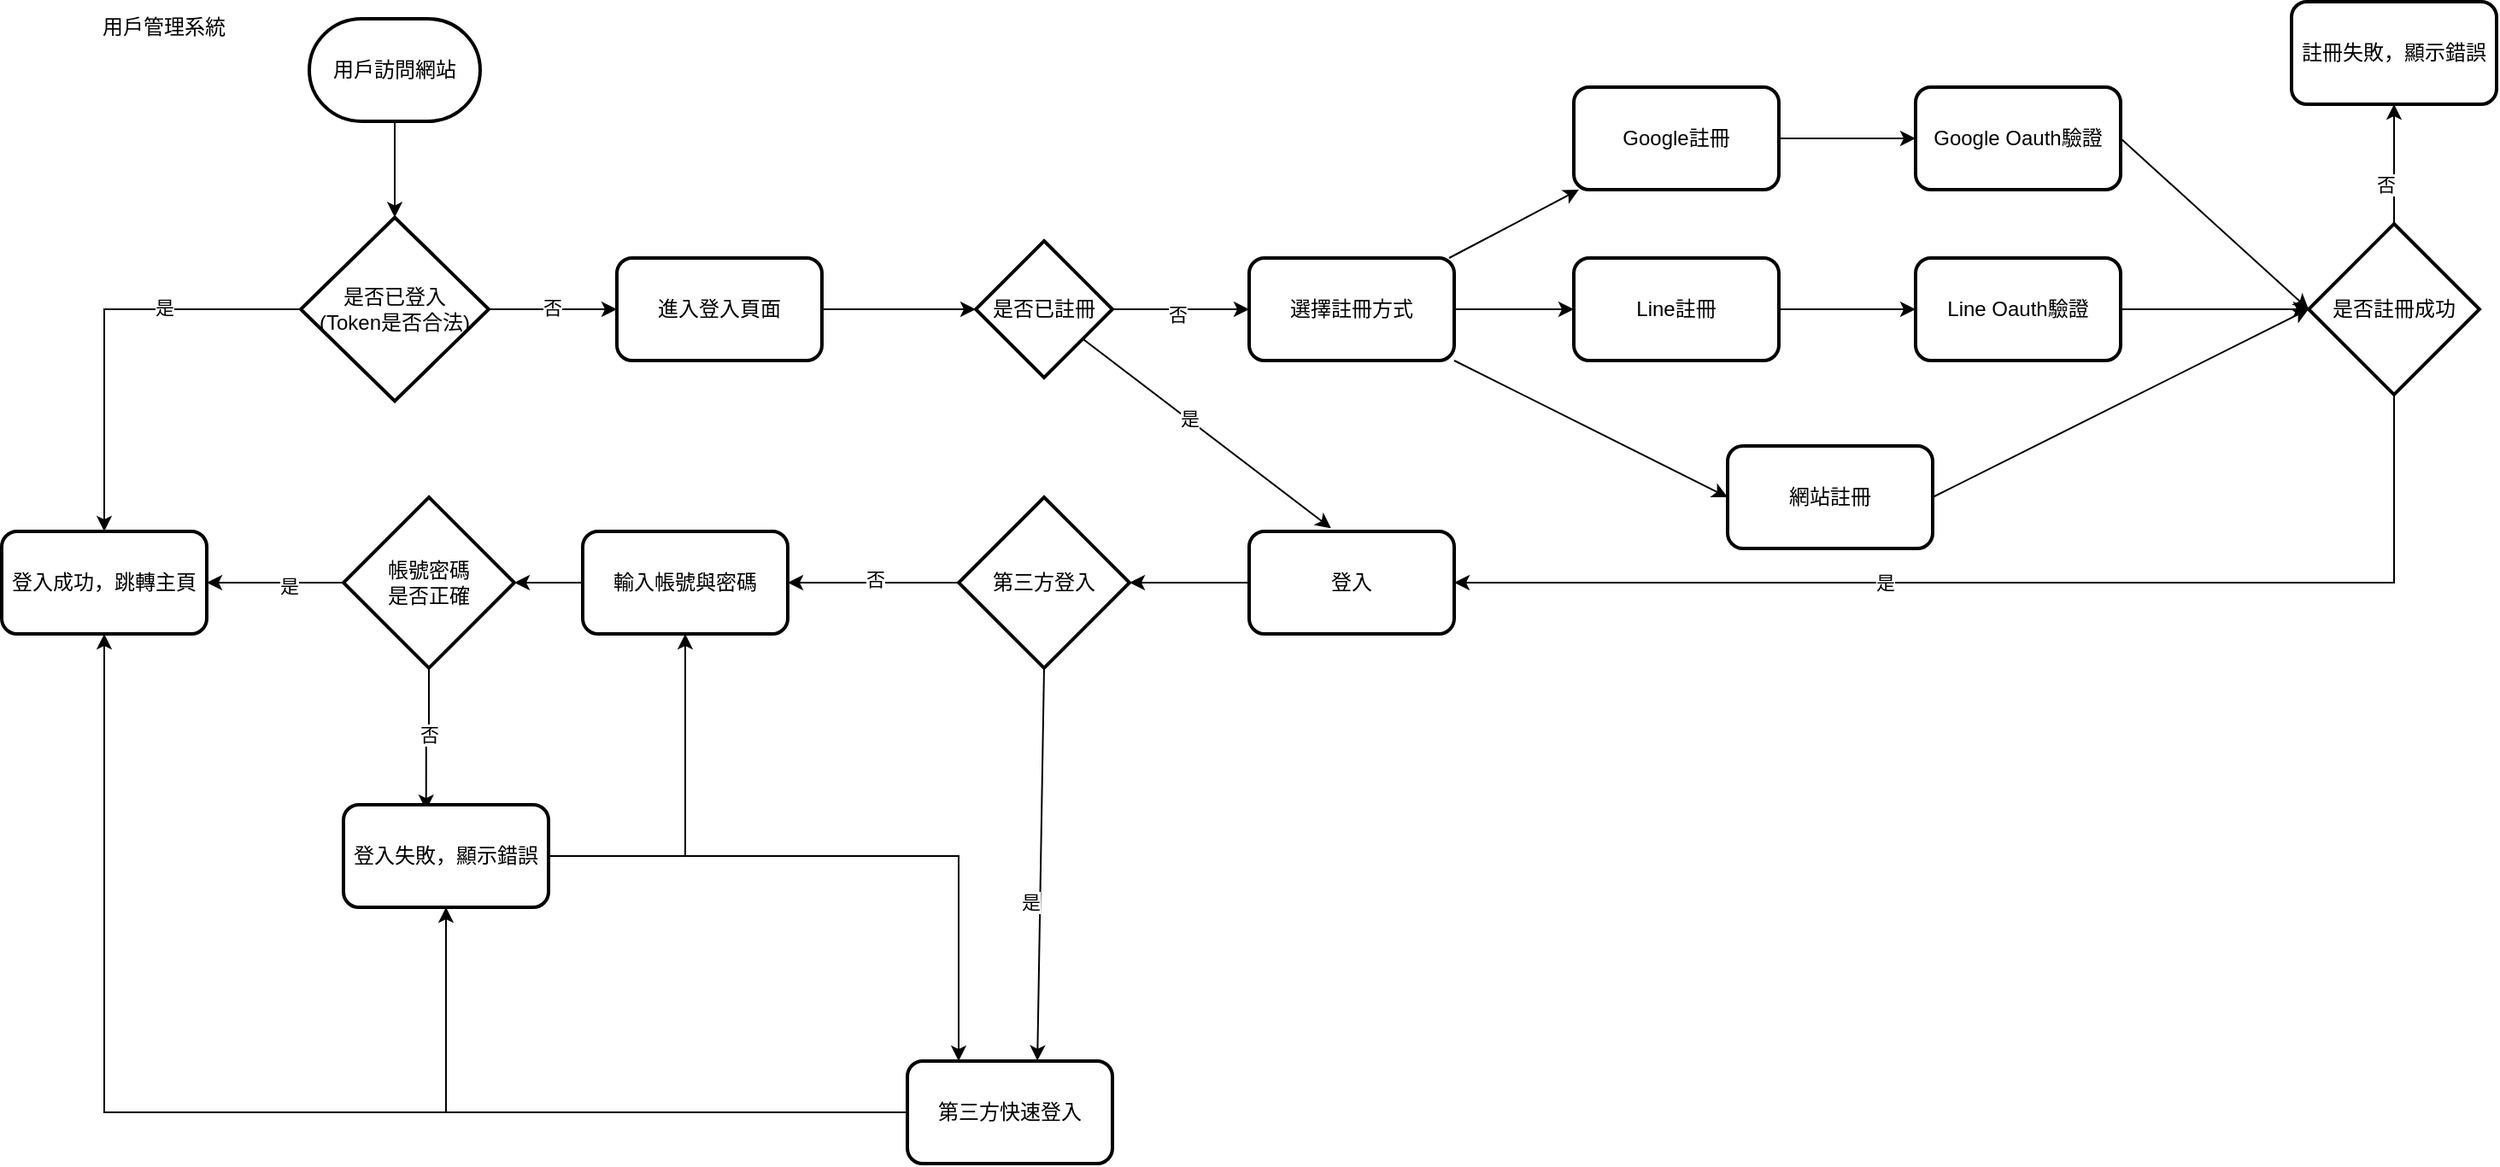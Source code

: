 <mxfile version="25.0.3">
  <diagram name="Page-1" id="edf60f1a-56cd-e834-aa8a-f176f3a09ee4">
    <mxGraphModel dx="1710" dy="880" grid="1" gridSize="10" guides="1" tooltips="1" connect="1" arrows="1" fold="1" page="1" pageScale="1" pageWidth="1100" pageHeight="850" background="none" math="0" shadow="0">
      <root>
        <mxCell id="0" />
        <mxCell id="1" parent="0" />
        <mxCell id="UNcPKgn8qsj4iqdXUOni-1" value="用戶管理系統" style="text;html=1;align=center;verticalAlign=middle;whiteSpace=wrap;rounded=0;" parent="1" vertex="1">
          <mxGeometry x="80" y="50" width="90" height="30" as="geometry" />
        </mxCell>
        <mxCell id="zo9KFmglwKw83RBjEvFa-3" value="" style="edgeStyle=orthogonalEdgeStyle;rounded=0;orthogonalLoop=1;jettySize=auto;html=1;" edge="1" parent="1" source="zo9KFmglwKw83RBjEvFa-1" target="zo9KFmglwKw83RBjEvFa-2">
          <mxGeometry relative="1" as="geometry" />
        </mxCell>
        <mxCell id="zo9KFmglwKw83RBjEvFa-1" value="用戶訪問網站" style="strokeWidth=2;html=1;shape=mxgraph.flowchart.terminator;whiteSpace=wrap;" vertex="1" parent="1">
          <mxGeometry x="210" y="60" width="100" height="60" as="geometry" />
        </mxCell>
        <mxCell id="zo9KFmglwKw83RBjEvFa-5" value="" style="rounded=0;orthogonalLoop=1;jettySize=auto;html=1;entryX=0;entryY=0.5;entryDx=0;entryDy=0;" edge="1" parent="1" source="zo9KFmglwKw83RBjEvFa-2" target="zo9KFmglwKw83RBjEvFa-79">
          <mxGeometry relative="1" as="geometry">
            <mxPoint x="370" y="230" as="targetPoint" />
          </mxGeometry>
        </mxCell>
        <mxCell id="zo9KFmglwKw83RBjEvFa-14" value="否" style="edgeLabel;html=1;align=center;verticalAlign=middle;resizable=0;points=[];" vertex="1" connectable="0" parent="zo9KFmglwKw83RBjEvFa-5">
          <mxGeometry x="-0.03" y="1" relative="1" as="geometry">
            <mxPoint as="offset" />
          </mxGeometry>
        </mxCell>
        <mxCell id="zo9KFmglwKw83RBjEvFa-77" value="" style="rounded=0;orthogonalLoop=1;jettySize=auto;html=1;edgeStyle=orthogonalEdgeStyle;" edge="1" parent="1" source="zo9KFmglwKw83RBjEvFa-2" target="zo9KFmglwKw83RBjEvFa-76">
          <mxGeometry relative="1" as="geometry" />
        </mxCell>
        <mxCell id="zo9KFmglwKw83RBjEvFa-78" value="是" style="edgeLabel;html=1;align=center;verticalAlign=middle;resizable=0;points=[];" vertex="1" connectable="0" parent="zo9KFmglwKw83RBjEvFa-77">
          <mxGeometry x="-0.343" y="-1" relative="1" as="geometry">
            <mxPoint as="offset" />
          </mxGeometry>
        </mxCell>
        <mxCell id="zo9KFmglwKw83RBjEvFa-2" value="是否已登入&lt;br&gt;(Token是否合法)" style="rhombus;whiteSpace=wrap;html=1;strokeWidth=2;" vertex="1" parent="1">
          <mxGeometry x="205" y="176.25" width="110" height="107.5" as="geometry" />
        </mxCell>
        <mxCell id="zo9KFmglwKw83RBjEvFa-40" value="" style="rounded=0;orthogonalLoop=1;jettySize=auto;html=1;exitX=1;exitY=0.5;exitDx=0;exitDy=0;entryX=0;entryY=0.5;entryDx=0;entryDy=0;" edge="1" parent="1" source="zo9KFmglwKw83RBjEvFa-79" target="zo9KFmglwKw83RBjEvFa-9">
          <mxGeometry relative="1" as="geometry">
            <mxPoint x="490" y="230" as="sourcePoint" />
            <mxPoint x="570" y="230" as="targetPoint" />
          </mxGeometry>
        </mxCell>
        <mxCell id="zo9KFmglwKw83RBjEvFa-20" value="" style="rounded=0;orthogonalLoop=1;jettySize=auto;html=1;entryX=0;entryY=0.5;entryDx=0;entryDy=0;" edge="1" parent="1" source="zo9KFmglwKw83RBjEvFa-9" target="zo9KFmglwKw83RBjEvFa-84">
          <mxGeometry relative="1" as="geometry">
            <mxPoint x="820" y="230" as="targetPoint" />
          </mxGeometry>
        </mxCell>
        <mxCell id="zo9KFmglwKw83RBjEvFa-21" value="否" style="edgeLabel;html=1;align=center;verticalAlign=middle;resizable=0;points=[];" vertex="1" connectable="0" parent="zo9KFmglwKw83RBjEvFa-20">
          <mxGeometry x="-0.059" y="-3" relative="1" as="geometry">
            <mxPoint as="offset" />
          </mxGeometry>
        </mxCell>
        <mxCell id="zo9KFmglwKw83RBjEvFa-82" value="" style="rounded=0;orthogonalLoop=1;jettySize=auto;html=1;entryX=0.399;entryY=-0.031;entryDx=0;entryDy=0;entryPerimeter=0;" edge="1" parent="1" source="zo9KFmglwKw83RBjEvFa-9" target="zo9KFmglwKw83RBjEvFa-122">
          <mxGeometry relative="1" as="geometry">
            <mxPoint x="690" y="330" as="targetPoint" />
          </mxGeometry>
        </mxCell>
        <mxCell id="zo9KFmglwKw83RBjEvFa-83" value="是" style="edgeLabel;html=1;align=center;verticalAlign=middle;resizable=0;points=[];" vertex="1" connectable="0" parent="zo9KFmglwKw83RBjEvFa-82">
          <mxGeometry x="-0.152" y="1" relative="1" as="geometry">
            <mxPoint as="offset" />
          </mxGeometry>
        </mxCell>
        <mxCell id="zo9KFmglwKw83RBjEvFa-9" value="是否已註冊" style="rhombus;whiteSpace=wrap;html=1;strokeWidth=2;" vertex="1" parent="1">
          <mxGeometry x="600" y="190" width="80" height="80" as="geometry" />
        </mxCell>
        <mxCell id="zo9KFmglwKw83RBjEvFa-76" value="登入成功，跳轉主頁" style="rounded=1;whiteSpace=wrap;html=1;strokeWidth=2;" vertex="1" parent="1">
          <mxGeometry x="30" y="360" width="120" height="60" as="geometry" />
        </mxCell>
        <mxCell id="zo9KFmglwKw83RBjEvFa-79" value="進入登入頁面" style="rounded=1;whiteSpace=wrap;html=1;strokeWidth=2;" vertex="1" parent="1">
          <mxGeometry x="390" y="200" width="120" height="60" as="geometry" />
        </mxCell>
        <mxCell id="zo9KFmglwKw83RBjEvFa-81" value="輸入帳號與密碼" style="rounded=1;whiteSpace=wrap;html=1;strokeWidth=2;" vertex="1" parent="1">
          <mxGeometry x="370" y="360" width="120" height="60" as="geometry" />
        </mxCell>
        <mxCell id="zo9KFmglwKw83RBjEvFa-99" value="" style="rounded=0;orthogonalLoop=1;jettySize=auto;html=1;" edge="1" parent="1" source="zo9KFmglwKw83RBjEvFa-84" target="zo9KFmglwKw83RBjEvFa-98">
          <mxGeometry relative="1" as="geometry" />
        </mxCell>
        <mxCell id="zo9KFmglwKw83RBjEvFa-102" style="rounded=0;orthogonalLoop=1;jettySize=auto;html=1;exitX=1;exitY=0.5;exitDx=0;exitDy=0;entryX=0;entryY=0.5;entryDx=0;entryDy=0;" edge="1" parent="1" source="zo9KFmglwKw83RBjEvFa-84" target="zo9KFmglwKw83RBjEvFa-101">
          <mxGeometry relative="1" as="geometry" />
        </mxCell>
        <mxCell id="zo9KFmglwKw83RBjEvFa-105" style="rounded=0;orthogonalLoop=1;jettySize=auto;html=1;exitX=1;exitY=1;exitDx=0;exitDy=0;entryX=0;entryY=0.5;entryDx=0;entryDy=0;" edge="1" parent="1" source="zo9KFmglwKw83RBjEvFa-84" target="zo9KFmglwKw83RBjEvFa-104">
          <mxGeometry relative="1" as="geometry" />
        </mxCell>
        <mxCell id="zo9KFmglwKw83RBjEvFa-84" value="選擇註冊方式" style="rounded=1;whiteSpace=wrap;html=1;strokeWidth=2;" vertex="1" parent="1">
          <mxGeometry x="760" y="200" width="120" height="60" as="geometry" />
        </mxCell>
        <mxCell id="zo9KFmglwKw83RBjEvFa-94" value="" style="rounded=0;orthogonalLoop=1;jettySize=auto;html=1;entryX=1;entryY=0.5;entryDx=0;entryDy=0;" edge="1" parent="1" source="zo9KFmglwKw83RBjEvFa-91" target="zo9KFmglwKw83RBjEvFa-76">
          <mxGeometry relative="1" as="geometry">
            <mxPoint x="440" y="510" as="targetPoint" />
          </mxGeometry>
        </mxCell>
        <mxCell id="zo9KFmglwKw83RBjEvFa-95" value="是" style="edgeLabel;html=1;align=center;verticalAlign=middle;resizable=0;points=[];" vertex="1" connectable="0" parent="zo9KFmglwKw83RBjEvFa-94">
          <mxGeometry x="-0.19" y="1" relative="1" as="geometry">
            <mxPoint y="1" as="offset" />
          </mxGeometry>
        </mxCell>
        <mxCell id="zo9KFmglwKw83RBjEvFa-96" style="rounded=0;orthogonalLoop=1;jettySize=auto;html=1;exitX=0.5;exitY=1;exitDx=0;exitDy=0;exitPerimeter=0;edgeStyle=orthogonalEdgeStyle;entryX=0.403;entryY=0.052;entryDx=0;entryDy=0;entryPerimeter=0;" edge="1" parent="1" source="zo9KFmglwKw83RBjEvFa-91" target="zo9KFmglwKw83RBjEvFa-132">
          <mxGeometry relative="1" as="geometry">
            <mxPoint x="280" y="510" as="targetPoint" />
          </mxGeometry>
        </mxCell>
        <mxCell id="zo9KFmglwKw83RBjEvFa-97" value="否" style="edgeLabel;html=1;align=center;verticalAlign=middle;resizable=0;points=[];" vertex="1" connectable="0" parent="zo9KFmglwKw83RBjEvFa-96">
          <mxGeometry x="-0.097" relative="1" as="geometry">
            <mxPoint as="offset" />
          </mxGeometry>
        </mxCell>
        <mxCell id="zo9KFmglwKw83RBjEvFa-91" value="帳號密碼&lt;div&gt;是否正確&lt;/div&gt;" style="strokeWidth=2;html=1;shape=mxgraph.flowchart.decision;whiteSpace=wrap;" vertex="1" parent="1">
          <mxGeometry x="230" y="340" width="100" height="100" as="geometry" />
        </mxCell>
        <mxCell id="zo9KFmglwKw83RBjEvFa-92" style="rounded=0;orthogonalLoop=1;jettySize=auto;html=1;exitX=0;exitY=0.5;exitDx=0;exitDy=0;entryX=1;entryY=0.5;entryDx=0;entryDy=0;entryPerimeter=0;" edge="1" parent="1" source="zo9KFmglwKw83RBjEvFa-81" target="zo9KFmglwKw83RBjEvFa-91">
          <mxGeometry relative="1" as="geometry" />
        </mxCell>
        <mxCell id="zo9KFmglwKw83RBjEvFa-108" value="" style="edgeStyle=orthogonalEdgeStyle;rounded=0;orthogonalLoop=1;jettySize=auto;html=1;" edge="1" parent="1" source="zo9KFmglwKw83RBjEvFa-98" target="zo9KFmglwKw83RBjEvFa-107">
          <mxGeometry relative="1" as="geometry" />
        </mxCell>
        <mxCell id="zo9KFmglwKw83RBjEvFa-98" value="Google註冊" style="whiteSpace=wrap;html=1;rounded=1;strokeWidth=2;" vertex="1" parent="1">
          <mxGeometry x="950" y="100" width="120" height="60" as="geometry" />
        </mxCell>
        <mxCell id="zo9KFmglwKw83RBjEvFa-110" value="" style="edgeStyle=orthogonalEdgeStyle;rounded=0;orthogonalLoop=1;jettySize=auto;html=1;" edge="1" parent="1" source="zo9KFmglwKw83RBjEvFa-101" target="zo9KFmglwKw83RBjEvFa-109">
          <mxGeometry relative="1" as="geometry" />
        </mxCell>
        <mxCell id="zo9KFmglwKw83RBjEvFa-101" value="Line註冊" style="whiteSpace=wrap;html=1;rounded=1;strokeWidth=2;" vertex="1" parent="1">
          <mxGeometry x="950" y="200" width="120" height="60" as="geometry" />
        </mxCell>
        <mxCell id="zo9KFmglwKw83RBjEvFa-104" value="網站註冊" style="whiteSpace=wrap;html=1;rounded=1;strokeWidth=2;" vertex="1" parent="1">
          <mxGeometry x="1040" y="310" width="120" height="60" as="geometry" />
        </mxCell>
        <mxCell id="zo9KFmglwKw83RBjEvFa-107" value="Google Oauth驗證" style="whiteSpace=wrap;html=1;rounded=1;strokeWidth=2;" vertex="1" parent="1">
          <mxGeometry x="1150" y="100" width="120" height="60" as="geometry" />
        </mxCell>
        <mxCell id="zo9KFmglwKw83RBjEvFa-115" style="rounded=0;orthogonalLoop=1;jettySize=auto;html=1;exitX=1;exitY=0.5;exitDx=0;exitDy=0;entryX=0;entryY=0.5;entryDx=0;entryDy=0;entryPerimeter=0;" edge="1" parent="1" source="zo9KFmglwKw83RBjEvFa-109" target="zo9KFmglwKw83RBjEvFa-113">
          <mxGeometry relative="1" as="geometry">
            <mxPoint x="1370" y="260" as="targetPoint" />
          </mxGeometry>
        </mxCell>
        <mxCell id="zo9KFmglwKw83RBjEvFa-109" value="Line Oauth驗證" style="whiteSpace=wrap;html=1;rounded=1;strokeWidth=2;" vertex="1" parent="1">
          <mxGeometry x="1150" y="200" width="120" height="60" as="geometry" />
        </mxCell>
        <mxCell id="zo9KFmglwKw83RBjEvFa-119" style="rounded=0;orthogonalLoop=1;jettySize=auto;html=1;entryX=0.5;entryY=1;entryDx=0;entryDy=0;exitX=0.5;exitY=0;exitDx=0;exitDy=0;exitPerimeter=0;" edge="1" parent="1" source="zo9KFmglwKw83RBjEvFa-113" target="zo9KFmglwKw83RBjEvFa-118">
          <mxGeometry relative="1" as="geometry" />
        </mxCell>
        <mxCell id="zo9KFmglwKw83RBjEvFa-121" value="否" style="edgeLabel;html=1;align=center;verticalAlign=middle;resizable=0;points=[];" vertex="1" connectable="0" parent="zo9KFmglwKw83RBjEvFa-119">
          <mxGeometry x="-0.104" y="3" relative="1" as="geometry">
            <mxPoint x="-2" y="8" as="offset" />
          </mxGeometry>
        </mxCell>
        <mxCell id="zo9KFmglwKw83RBjEvFa-125" style="edgeStyle=orthogonalEdgeStyle;rounded=0;orthogonalLoop=1;jettySize=auto;html=1;exitX=0.5;exitY=1;exitDx=0;exitDy=0;exitPerimeter=0;entryX=1;entryY=0.5;entryDx=0;entryDy=0;" edge="1" parent="1" source="zo9KFmglwKw83RBjEvFa-113" target="zo9KFmglwKw83RBjEvFa-122">
          <mxGeometry relative="1" as="geometry" />
        </mxCell>
        <mxCell id="zo9KFmglwKw83RBjEvFa-126" value="是" style="edgeLabel;html=1;align=center;verticalAlign=middle;resizable=0;points=[];" vertex="1" connectable="0" parent="zo9KFmglwKw83RBjEvFa-125">
          <mxGeometry x="0.236" relative="1" as="geometry">
            <mxPoint as="offset" />
          </mxGeometry>
        </mxCell>
        <mxCell id="zo9KFmglwKw83RBjEvFa-113" value="是否註冊成功" style="strokeWidth=2;html=1;shape=mxgraph.flowchart.decision;whiteSpace=wrap;" vertex="1" parent="1">
          <mxGeometry x="1380" y="180" width="100" height="100" as="geometry" />
        </mxCell>
        <mxCell id="zo9KFmglwKw83RBjEvFa-114" style="rounded=0;orthogonalLoop=1;jettySize=auto;html=1;exitX=1;exitY=0.5;exitDx=0;exitDy=0;entryX=0;entryY=0.5;entryDx=0;entryDy=0;entryPerimeter=0;" edge="1" parent="1" source="zo9KFmglwKw83RBjEvFa-107" target="zo9KFmglwKw83RBjEvFa-113">
          <mxGeometry relative="1" as="geometry" />
        </mxCell>
        <mxCell id="zo9KFmglwKw83RBjEvFa-116" style="rounded=0;orthogonalLoop=1;jettySize=auto;html=1;exitX=1;exitY=0.5;exitDx=0;exitDy=0;entryX=0;entryY=0.5;entryDx=0;entryDy=0;entryPerimeter=0;" edge="1" parent="1" source="zo9KFmglwKw83RBjEvFa-104" target="zo9KFmglwKw83RBjEvFa-113">
          <mxGeometry relative="1" as="geometry" />
        </mxCell>
        <mxCell id="zo9KFmglwKw83RBjEvFa-118" value="註冊失敗，顯示錯誤" style="whiteSpace=wrap;html=1;rounded=1;strokeWidth=2;" vertex="1" parent="1">
          <mxGeometry x="1370" y="50" width="120" height="60" as="geometry" />
        </mxCell>
        <mxCell id="zo9KFmglwKw83RBjEvFa-122" value="登入" style="rounded=1;whiteSpace=wrap;html=1;strokeWidth=2;" vertex="1" parent="1">
          <mxGeometry x="760" y="360" width="120" height="60" as="geometry" />
        </mxCell>
        <mxCell id="zo9KFmglwKw83RBjEvFa-127" style="rounded=0;orthogonalLoop=1;jettySize=auto;html=1;entryX=1;entryY=0.5;entryDx=0;entryDy=0;" edge="1" parent="1" source="zo9KFmglwKw83RBjEvFa-123" target="zo9KFmglwKw83RBjEvFa-81">
          <mxGeometry relative="1" as="geometry" />
        </mxCell>
        <mxCell id="zo9KFmglwKw83RBjEvFa-128" value="否" style="edgeLabel;html=1;align=center;verticalAlign=middle;resizable=0;points=[];" vertex="1" connectable="0" parent="zo9KFmglwKw83RBjEvFa-127">
          <mxGeometry x="-0.011" y="-2" relative="1" as="geometry">
            <mxPoint as="offset" />
          </mxGeometry>
        </mxCell>
        <mxCell id="zo9KFmglwKw83RBjEvFa-130" value="" style="rounded=0;orthogonalLoop=1;jettySize=auto;html=1;entryX=0.634;entryY=-0.004;entryDx=0;entryDy=0;exitX=0.5;exitY=1;exitDx=0;exitDy=0;exitPerimeter=0;entryPerimeter=0;" edge="1" parent="1" source="zo9KFmglwKw83RBjEvFa-123" target="zo9KFmglwKw83RBjEvFa-129">
          <mxGeometry relative="1" as="geometry" />
        </mxCell>
        <mxCell id="zo9KFmglwKw83RBjEvFa-131" value="是" style="edgeLabel;html=1;align=center;verticalAlign=middle;resizable=0;points=[];" vertex="1" connectable="0" parent="zo9KFmglwKw83RBjEvFa-130">
          <mxGeometry x="0.188" y="-6" relative="1" as="geometry">
            <mxPoint as="offset" />
          </mxGeometry>
        </mxCell>
        <mxCell id="zo9KFmglwKw83RBjEvFa-123" value="第三方登入" style="strokeWidth=2;html=1;shape=mxgraph.flowchart.decision;whiteSpace=wrap;" vertex="1" parent="1">
          <mxGeometry x="590" y="340" width="100" height="100" as="geometry" />
        </mxCell>
        <mxCell id="zo9KFmglwKw83RBjEvFa-124" style="rounded=0;orthogonalLoop=1;jettySize=auto;html=1;exitX=0;exitY=0.5;exitDx=0;exitDy=0;entryX=1;entryY=0.5;entryDx=0;entryDy=0;entryPerimeter=0;" edge="1" parent="1" source="zo9KFmglwKw83RBjEvFa-122" target="zo9KFmglwKw83RBjEvFa-123">
          <mxGeometry relative="1" as="geometry" />
        </mxCell>
        <mxCell id="zo9KFmglwKw83RBjEvFa-137" style="edgeStyle=orthogonalEdgeStyle;rounded=0;orthogonalLoop=1;jettySize=auto;html=1;exitX=0;exitY=0.5;exitDx=0;exitDy=0;entryX=0.5;entryY=1;entryDx=0;entryDy=0;" edge="1" parent="1" source="zo9KFmglwKw83RBjEvFa-129" target="zo9KFmglwKw83RBjEvFa-76">
          <mxGeometry relative="1" as="geometry" />
        </mxCell>
        <mxCell id="zo9KFmglwKw83RBjEvFa-138" style="edgeStyle=orthogonalEdgeStyle;rounded=0;orthogonalLoop=1;jettySize=auto;html=1;exitX=0;exitY=0.5;exitDx=0;exitDy=0;entryX=0.5;entryY=1;entryDx=0;entryDy=0;" edge="1" parent="1" source="zo9KFmglwKw83RBjEvFa-129" target="zo9KFmglwKw83RBjEvFa-132">
          <mxGeometry relative="1" as="geometry" />
        </mxCell>
        <mxCell id="zo9KFmglwKw83RBjEvFa-129" value="第三方快速登入" style="rounded=1;whiteSpace=wrap;html=1;strokeWidth=2;" vertex="1" parent="1">
          <mxGeometry x="560" y="670" width="120" height="60" as="geometry" />
        </mxCell>
        <mxCell id="zo9KFmglwKw83RBjEvFa-134" style="edgeStyle=orthogonalEdgeStyle;rounded=0;orthogonalLoop=1;jettySize=auto;html=1;entryX=0.5;entryY=1;entryDx=0;entryDy=0;" edge="1" parent="1" source="zo9KFmglwKw83RBjEvFa-132" target="zo9KFmglwKw83RBjEvFa-81">
          <mxGeometry relative="1" as="geometry" />
        </mxCell>
        <mxCell id="zo9KFmglwKw83RBjEvFa-139" style="edgeStyle=orthogonalEdgeStyle;rounded=0;orthogonalLoop=1;jettySize=auto;html=1;exitX=1;exitY=0.5;exitDx=0;exitDy=0;entryX=0.25;entryY=0;entryDx=0;entryDy=0;" edge="1" parent="1" source="zo9KFmglwKw83RBjEvFa-132" target="zo9KFmglwKw83RBjEvFa-129">
          <mxGeometry relative="1" as="geometry" />
        </mxCell>
        <mxCell id="zo9KFmglwKw83RBjEvFa-132" value="登入失敗，顯示錯誤" style="rounded=1;whiteSpace=wrap;html=1;strokeWidth=2;" vertex="1" parent="1">
          <mxGeometry x="230" y="520" width="120" height="60" as="geometry" />
        </mxCell>
      </root>
    </mxGraphModel>
  </diagram>
</mxfile>
